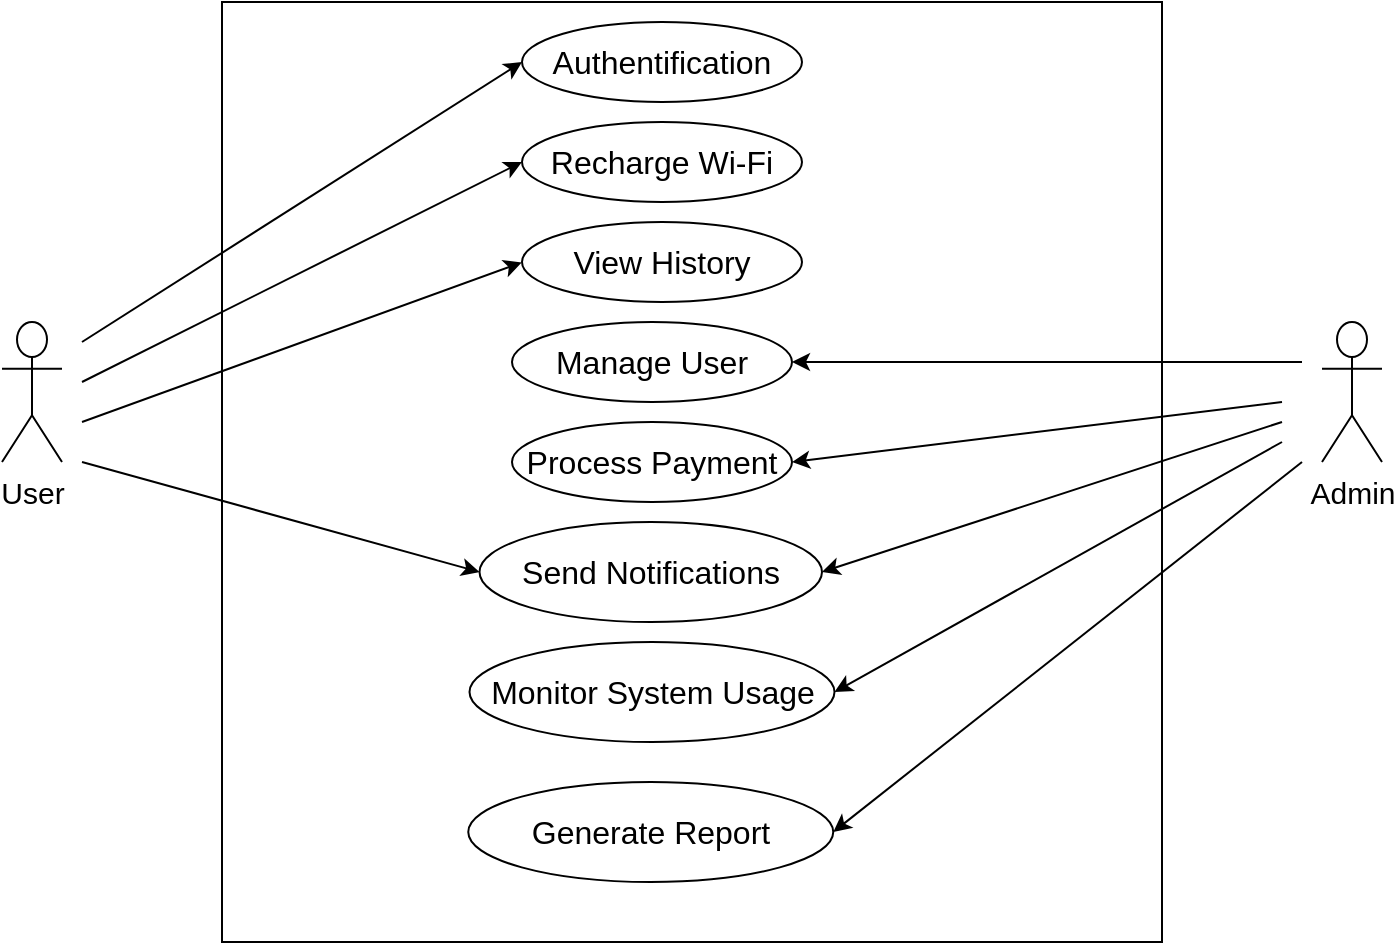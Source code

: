 <mxfile version="22.1.18" type="github">
  <diagram name="Page-1" id="aNRVwwlV-6TDqp_x3EfX">
    <mxGraphModel dx="880" dy="499" grid="1" gridSize="10" guides="1" tooltips="1" connect="1" arrows="1" fold="1" page="1" pageScale="1" pageWidth="827" pageHeight="1169" math="0" shadow="0">
      <root>
        <mxCell id="0" />
        <mxCell id="1" parent="0" />
        <mxCell id="yhISykdqW-GezjhKQy7E-1" value="&lt;font style=&quot;font-size: 15px;&quot;&gt;User&lt;/font&gt;" style="shape=umlActor;verticalLabelPosition=bottom;verticalAlign=top;html=1;outlineConnect=0;" vertex="1" parent="1">
          <mxGeometry x="100" y="200" width="30" height="70" as="geometry" />
        </mxCell>
        <mxCell id="yhISykdqW-GezjhKQy7E-2" value="&lt;font style=&quot;font-size: 15px;&quot;&gt;Admin&lt;/font&gt;" style="shape=umlActor;verticalLabelPosition=bottom;verticalAlign=top;html=1;outlineConnect=0;" vertex="1" parent="1">
          <mxGeometry x="760" y="200" width="30" height="70" as="geometry" />
        </mxCell>
        <mxCell id="yhISykdqW-GezjhKQy7E-3" value="" style="whiteSpace=wrap;html=1;aspect=fixed;" vertex="1" parent="1">
          <mxGeometry x="210" y="40" width="470" height="470" as="geometry" />
        </mxCell>
        <mxCell id="yhISykdqW-GezjhKQy7E-5" value="&lt;font style=&quot;font-size: 16px;&quot;&gt;Recharge Wi-Fi&lt;/font&gt;" style="ellipse;whiteSpace=wrap;html=1;" vertex="1" parent="1">
          <mxGeometry x="360" y="100" width="140" height="40" as="geometry" />
        </mxCell>
        <mxCell id="yhISykdqW-GezjhKQy7E-6" value="&lt;font style=&quot;font-size: 16px;&quot;&gt;Authentification&lt;/font&gt;" style="ellipse;whiteSpace=wrap;html=1;" vertex="1" parent="1">
          <mxGeometry x="360" y="50" width="140" height="40" as="geometry" />
        </mxCell>
        <mxCell id="yhISykdqW-GezjhKQy7E-7" value="&lt;span style=&quot;font-size: 16px;&quot;&gt;View History&lt;/span&gt;" style="ellipse;whiteSpace=wrap;html=1;" vertex="1" parent="1">
          <mxGeometry x="360" y="150" width="140" height="40" as="geometry" />
        </mxCell>
        <mxCell id="yhISykdqW-GezjhKQy7E-8" value="&lt;span style=&quot;font-size: 16px;&quot;&gt;Manage User&lt;/span&gt;" style="ellipse;whiteSpace=wrap;html=1;" vertex="1" parent="1">
          <mxGeometry x="355" y="200" width="140" height="40" as="geometry" />
        </mxCell>
        <mxCell id="yhISykdqW-GezjhKQy7E-9" value="&lt;span style=&quot;font-size: 16px;&quot;&gt;Monitor System Usage&lt;/span&gt;" style="ellipse;whiteSpace=wrap;html=1;" vertex="1" parent="1">
          <mxGeometry x="333.75" y="360" width="182.5" height="50" as="geometry" />
        </mxCell>
        <mxCell id="yhISykdqW-GezjhKQy7E-10" value="&lt;span style=&quot;font-size: 16px;&quot;&gt;Process Payment&lt;/span&gt;" style="ellipse;whiteSpace=wrap;html=1;" vertex="1" parent="1">
          <mxGeometry x="355" y="250" width="140" height="40" as="geometry" />
        </mxCell>
        <mxCell id="yhISykdqW-GezjhKQy7E-11" value="&lt;span style=&quot;font-size: 16px;&quot;&gt;Send Notifications&lt;/span&gt;" style="ellipse;whiteSpace=wrap;html=1;" vertex="1" parent="1">
          <mxGeometry x="338.75" y="300" width="171.25" height="50" as="geometry" />
        </mxCell>
        <mxCell id="yhISykdqW-GezjhKQy7E-12" value="&lt;span style=&quot;font-size: 16px;&quot;&gt;Generate Report&lt;/span&gt;" style="ellipse;whiteSpace=wrap;html=1;" vertex="1" parent="1">
          <mxGeometry x="333.13" y="430" width="182.5" height="50" as="geometry" />
        </mxCell>
        <mxCell id="yhISykdqW-GezjhKQy7E-14" value="" style="endArrow=classic;html=1;rounded=0;entryX=0;entryY=0.5;entryDx=0;entryDy=0;" edge="1" parent="1" target="yhISykdqW-GezjhKQy7E-6">
          <mxGeometry width="50" height="50" relative="1" as="geometry">
            <mxPoint x="140" y="210" as="sourcePoint" />
            <mxPoint x="240" y="160" as="targetPoint" />
          </mxGeometry>
        </mxCell>
        <mxCell id="yhISykdqW-GezjhKQy7E-19" value="" style="endArrow=classic;html=1;rounded=0;entryX=0;entryY=0.5;entryDx=0;entryDy=0;" edge="1" parent="1" target="yhISykdqW-GezjhKQy7E-5">
          <mxGeometry width="50" height="50" relative="1" as="geometry">
            <mxPoint x="140" y="230" as="sourcePoint" />
            <mxPoint x="220" y="190" as="targetPoint" />
          </mxGeometry>
        </mxCell>
        <mxCell id="yhISykdqW-GezjhKQy7E-20" value="" style="endArrow=classic;html=1;rounded=0;entryX=0.319;entryY=0.277;entryDx=0;entryDy=0;entryPerimeter=0;" edge="1" parent="1" target="yhISykdqW-GezjhKQy7E-3">
          <mxGeometry width="50" height="50" relative="1" as="geometry">
            <mxPoint x="140" y="250" as="sourcePoint" />
            <mxPoint x="220" y="210" as="targetPoint" />
          </mxGeometry>
        </mxCell>
        <mxCell id="yhISykdqW-GezjhKQy7E-21" value="" style="endArrow=classic;html=1;rounded=0;entryX=1;entryY=0.5;entryDx=0;entryDy=0;" edge="1" parent="1" target="yhISykdqW-GezjhKQy7E-10">
          <mxGeometry width="50" height="50" relative="1" as="geometry">
            <mxPoint x="740" y="240" as="sourcePoint" />
            <mxPoint x="510" y="280" as="targetPoint" />
          </mxGeometry>
        </mxCell>
        <mxCell id="yhISykdqW-GezjhKQy7E-22" value="" style="endArrow=classic;html=1;rounded=0;entryX=1;entryY=0.5;entryDx=0;entryDy=0;" edge="1" parent="1">
          <mxGeometry width="50" height="50" relative="1" as="geometry">
            <mxPoint x="750" y="220" as="sourcePoint" />
            <mxPoint x="495" y="220" as="targetPoint" />
          </mxGeometry>
        </mxCell>
        <mxCell id="yhISykdqW-GezjhKQy7E-23" value="" style="endArrow=classic;html=1;rounded=0;entryX=0;entryY=0.5;entryDx=0;entryDy=0;" edge="1" parent="1" target="yhISykdqW-GezjhKQy7E-11">
          <mxGeometry width="50" height="50" relative="1" as="geometry">
            <mxPoint x="140" y="270" as="sourcePoint" />
            <mxPoint x="270" y="300" as="targetPoint" />
          </mxGeometry>
        </mxCell>
        <mxCell id="yhISykdqW-GezjhKQy7E-24" value="" style="endArrow=classic;html=1;rounded=0;entryX=1;entryY=0.5;entryDx=0;entryDy=0;" edge="1" parent="1" target="yhISykdqW-GezjhKQy7E-11">
          <mxGeometry width="50" height="50" relative="1" as="geometry">
            <mxPoint x="740" y="250" as="sourcePoint" />
            <mxPoint x="630" y="300" as="targetPoint" />
          </mxGeometry>
        </mxCell>
        <mxCell id="yhISykdqW-GezjhKQy7E-25" value="" style="endArrow=classic;html=1;rounded=0;entryX=1;entryY=0.5;entryDx=0;entryDy=0;" edge="1" parent="1" target="yhISykdqW-GezjhKQy7E-9">
          <mxGeometry width="50" height="50" relative="1" as="geometry">
            <mxPoint x="740" y="260" as="sourcePoint" />
            <mxPoint x="610" y="360" as="targetPoint" />
          </mxGeometry>
        </mxCell>
        <mxCell id="yhISykdqW-GezjhKQy7E-26" value="" style="endArrow=classic;html=1;rounded=0;entryX=1;entryY=0.5;entryDx=0;entryDy=0;" edge="1" parent="1" target="yhISykdqW-GezjhKQy7E-12">
          <mxGeometry width="50" height="50" relative="1" as="geometry">
            <mxPoint x="750" y="270" as="sourcePoint" />
            <mxPoint x="600" y="390" as="targetPoint" />
          </mxGeometry>
        </mxCell>
      </root>
    </mxGraphModel>
  </diagram>
</mxfile>

